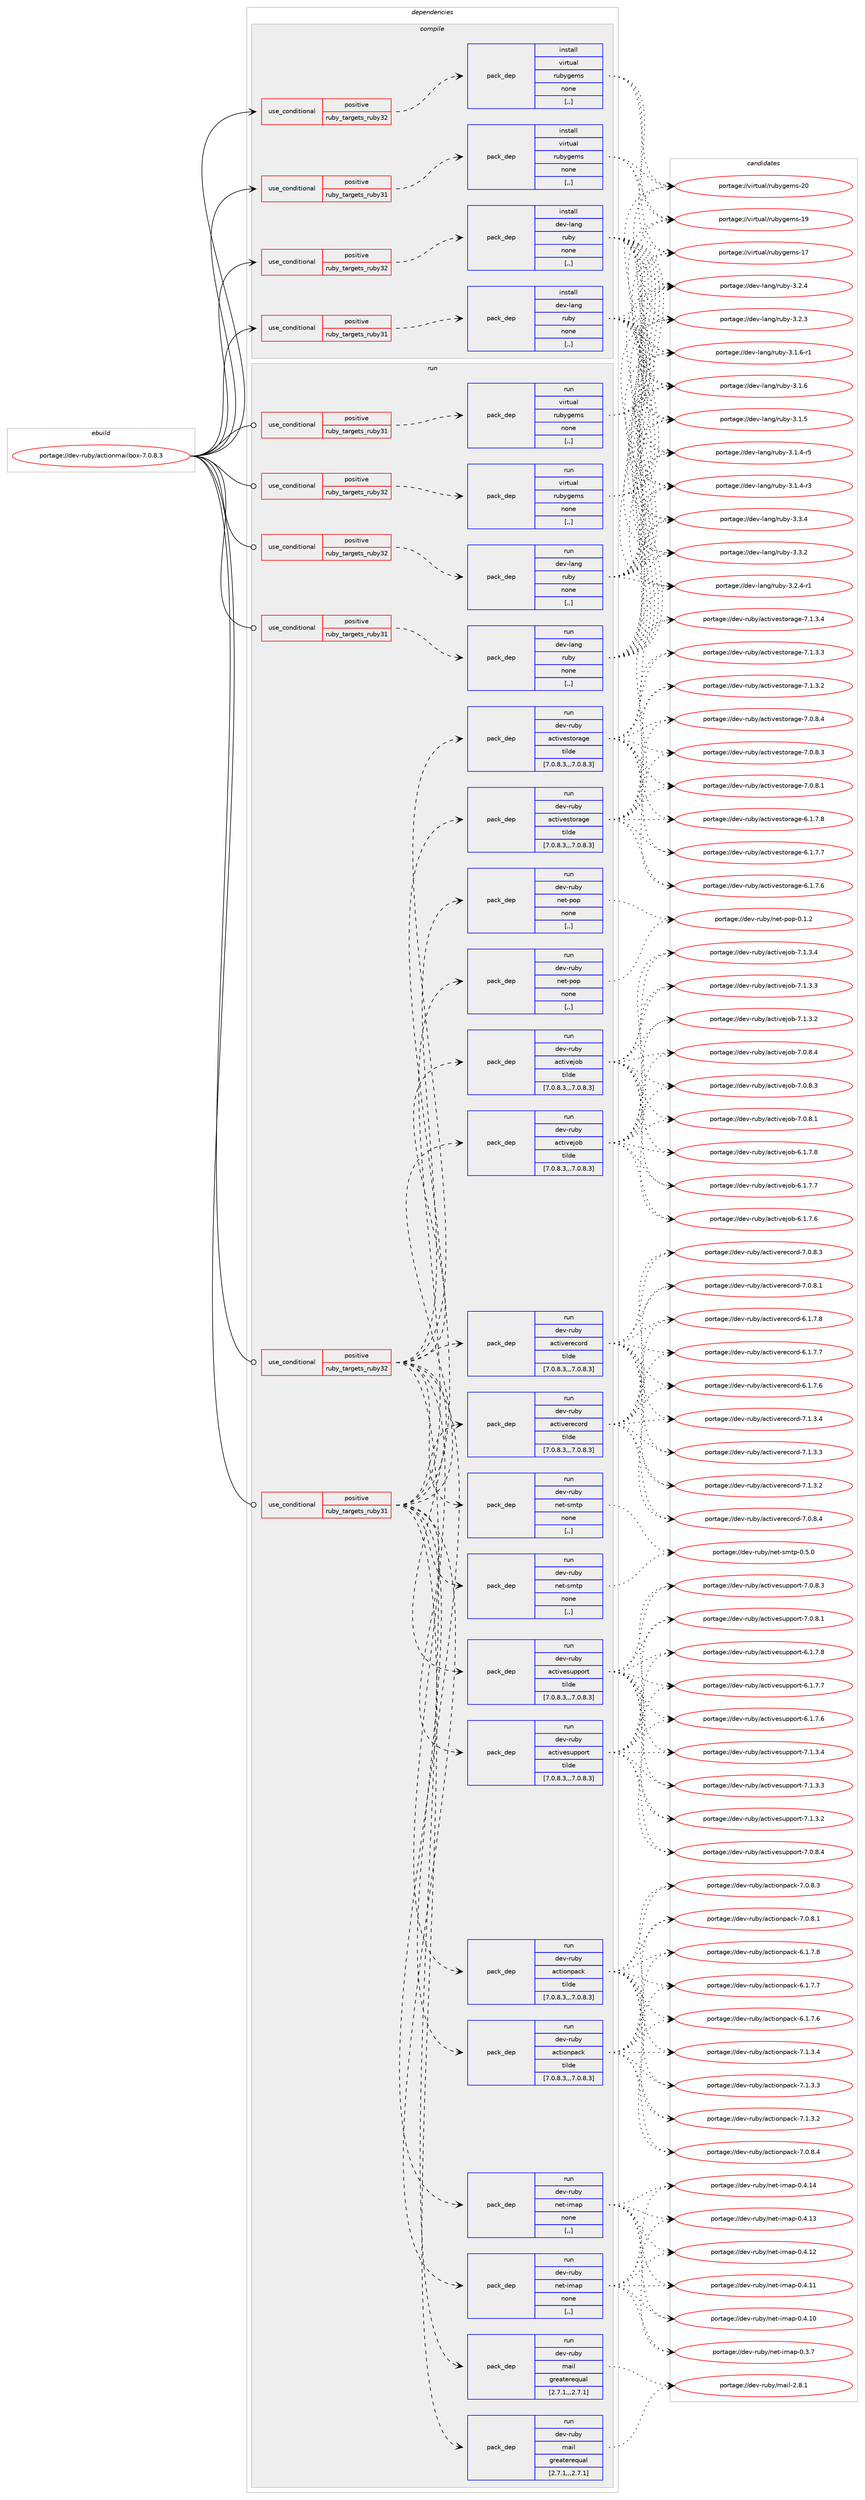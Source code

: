 digraph prolog {

# *************
# Graph options
# *************

newrank=true;
concentrate=true;
compound=true;
graph [rankdir=LR,fontname=Helvetica,fontsize=10,ranksep=1.5];#, ranksep=2.5, nodesep=0.2];
edge  [arrowhead=vee];
node  [fontname=Helvetica,fontsize=10];

# **********
# The ebuild
# **********

subgraph cluster_leftcol {
color=gray;
label=<<i>ebuild</i>>;
id [label="portage://dev-ruby/actionmailbox-7.0.8.3", color=red, width=4, href="../dev-ruby/actionmailbox-7.0.8.3.svg"];
}

# ****************
# The dependencies
# ****************

subgraph cluster_midcol {
color=gray;
label=<<i>dependencies</i>>;
subgraph cluster_compile {
fillcolor="#eeeeee";
style=filled;
label=<<i>compile</i>>;
subgraph cond42825 {
dependency172360 [label=<<TABLE BORDER="0" CELLBORDER="1" CELLSPACING="0" CELLPADDING="4"><TR><TD ROWSPAN="3" CELLPADDING="10">use_conditional</TD></TR><TR><TD>positive</TD></TR><TR><TD>ruby_targets_ruby31</TD></TR></TABLE>>, shape=none, color=red];
subgraph pack128262 {
dependency172361 [label=<<TABLE BORDER="0" CELLBORDER="1" CELLSPACING="0" CELLPADDING="4" WIDTH="220"><TR><TD ROWSPAN="6" CELLPADDING="30">pack_dep</TD></TR><TR><TD WIDTH="110">install</TD></TR><TR><TD>dev-lang</TD></TR><TR><TD>ruby</TD></TR><TR><TD>none</TD></TR><TR><TD>[,,]</TD></TR></TABLE>>, shape=none, color=blue];
}
dependency172360:e -> dependency172361:w [weight=20,style="dashed",arrowhead="vee"];
}
id:e -> dependency172360:w [weight=20,style="solid",arrowhead="vee"];
subgraph cond42826 {
dependency172362 [label=<<TABLE BORDER="0" CELLBORDER="1" CELLSPACING="0" CELLPADDING="4"><TR><TD ROWSPAN="3" CELLPADDING="10">use_conditional</TD></TR><TR><TD>positive</TD></TR><TR><TD>ruby_targets_ruby31</TD></TR></TABLE>>, shape=none, color=red];
subgraph pack128263 {
dependency172363 [label=<<TABLE BORDER="0" CELLBORDER="1" CELLSPACING="0" CELLPADDING="4" WIDTH="220"><TR><TD ROWSPAN="6" CELLPADDING="30">pack_dep</TD></TR><TR><TD WIDTH="110">install</TD></TR><TR><TD>virtual</TD></TR><TR><TD>rubygems</TD></TR><TR><TD>none</TD></TR><TR><TD>[,,]</TD></TR></TABLE>>, shape=none, color=blue];
}
dependency172362:e -> dependency172363:w [weight=20,style="dashed",arrowhead="vee"];
}
id:e -> dependency172362:w [weight=20,style="solid",arrowhead="vee"];
subgraph cond42827 {
dependency172364 [label=<<TABLE BORDER="0" CELLBORDER="1" CELLSPACING="0" CELLPADDING="4"><TR><TD ROWSPAN="3" CELLPADDING="10">use_conditional</TD></TR><TR><TD>positive</TD></TR><TR><TD>ruby_targets_ruby32</TD></TR></TABLE>>, shape=none, color=red];
subgraph pack128264 {
dependency172365 [label=<<TABLE BORDER="0" CELLBORDER="1" CELLSPACING="0" CELLPADDING="4" WIDTH="220"><TR><TD ROWSPAN="6" CELLPADDING="30">pack_dep</TD></TR><TR><TD WIDTH="110">install</TD></TR><TR><TD>dev-lang</TD></TR><TR><TD>ruby</TD></TR><TR><TD>none</TD></TR><TR><TD>[,,]</TD></TR></TABLE>>, shape=none, color=blue];
}
dependency172364:e -> dependency172365:w [weight=20,style="dashed",arrowhead="vee"];
}
id:e -> dependency172364:w [weight=20,style="solid",arrowhead="vee"];
subgraph cond42828 {
dependency172366 [label=<<TABLE BORDER="0" CELLBORDER="1" CELLSPACING="0" CELLPADDING="4"><TR><TD ROWSPAN="3" CELLPADDING="10">use_conditional</TD></TR><TR><TD>positive</TD></TR><TR><TD>ruby_targets_ruby32</TD></TR></TABLE>>, shape=none, color=red];
subgraph pack128265 {
dependency172367 [label=<<TABLE BORDER="0" CELLBORDER="1" CELLSPACING="0" CELLPADDING="4" WIDTH="220"><TR><TD ROWSPAN="6" CELLPADDING="30">pack_dep</TD></TR><TR><TD WIDTH="110">install</TD></TR><TR><TD>virtual</TD></TR><TR><TD>rubygems</TD></TR><TR><TD>none</TD></TR><TR><TD>[,,]</TD></TR></TABLE>>, shape=none, color=blue];
}
dependency172366:e -> dependency172367:w [weight=20,style="dashed",arrowhead="vee"];
}
id:e -> dependency172366:w [weight=20,style="solid",arrowhead="vee"];
}
subgraph cluster_compileandrun {
fillcolor="#eeeeee";
style=filled;
label=<<i>compile and run</i>>;
}
subgraph cluster_run {
fillcolor="#eeeeee";
style=filled;
label=<<i>run</i>>;
subgraph cond42829 {
dependency172368 [label=<<TABLE BORDER="0" CELLBORDER="1" CELLSPACING="0" CELLPADDING="4"><TR><TD ROWSPAN="3" CELLPADDING="10">use_conditional</TD></TR><TR><TD>positive</TD></TR><TR><TD>ruby_targets_ruby31</TD></TR></TABLE>>, shape=none, color=red];
subgraph pack128266 {
dependency172369 [label=<<TABLE BORDER="0" CELLBORDER="1" CELLSPACING="0" CELLPADDING="4" WIDTH="220"><TR><TD ROWSPAN="6" CELLPADDING="30">pack_dep</TD></TR><TR><TD WIDTH="110">run</TD></TR><TR><TD>dev-lang</TD></TR><TR><TD>ruby</TD></TR><TR><TD>none</TD></TR><TR><TD>[,,]</TD></TR></TABLE>>, shape=none, color=blue];
}
dependency172368:e -> dependency172369:w [weight=20,style="dashed",arrowhead="vee"];
}
id:e -> dependency172368:w [weight=20,style="solid",arrowhead="odot"];
subgraph cond42830 {
dependency172370 [label=<<TABLE BORDER="0" CELLBORDER="1" CELLSPACING="0" CELLPADDING="4"><TR><TD ROWSPAN="3" CELLPADDING="10">use_conditional</TD></TR><TR><TD>positive</TD></TR><TR><TD>ruby_targets_ruby31</TD></TR></TABLE>>, shape=none, color=red];
subgraph pack128267 {
dependency172371 [label=<<TABLE BORDER="0" CELLBORDER="1" CELLSPACING="0" CELLPADDING="4" WIDTH="220"><TR><TD ROWSPAN="6" CELLPADDING="30">pack_dep</TD></TR><TR><TD WIDTH="110">run</TD></TR><TR><TD>dev-ruby</TD></TR><TR><TD>actionpack</TD></TR><TR><TD>tilde</TD></TR><TR><TD>[7.0.8.3,,,7.0.8.3]</TD></TR></TABLE>>, shape=none, color=blue];
}
dependency172370:e -> dependency172371:w [weight=20,style="dashed",arrowhead="vee"];
subgraph pack128268 {
dependency172372 [label=<<TABLE BORDER="0" CELLBORDER="1" CELLSPACING="0" CELLPADDING="4" WIDTH="220"><TR><TD ROWSPAN="6" CELLPADDING="30">pack_dep</TD></TR><TR><TD WIDTH="110">run</TD></TR><TR><TD>dev-ruby</TD></TR><TR><TD>activejob</TD></TR><TR><TD>tilde</TD></TR><TR><TD>[7.0.8.3,,,7.0.8.3]</TD></TR></TABLE>>, shape=none, color=blue];
}
dependency172370:e -> dependency172372:w [weight=20,style="dashed",arrowhead="vee"];
subgraph pack128269 {
dependency172373 [label=<<TABLE BORDER="0" CELLBORDER="1" CELLSPACING="0" CELLPADDING="4" WIDTH="220"><TR><TD ROWSPAN="6" CELLPADDING="30">pack_dep</TD></TR><TR><TD WIDTH="110">run</TD></TR><TR><TD>dev-ruby</TD></TR><TR><TD>activerecord</TD></TR><TR><TD>tilde</TD></TR><TR><TD>[7.0.8.3,,,7.0.8.3]</TD></TR></TABLE>>, shape=none, color=blue];
}
dependency172370:e -> dependency172373:w [weight=20,style="dashed",arrowhead="vee"];
subgraph pack128270 {
dependency172374 [label=<<TABLE BORDER="0" CELLBORDER="1" CELLSPACING="0" CELLPADDING="4" WIDTH="220"><TR><TD ROWSPAN="6" CELLPADDING="30">pack_dep</TD></TR><TR><TD WIDTH="110">run</TD></TR><TR><TD>dev-ruby</TD></TR><TR><TD>activestorage</TD></TR><TR><TD>tilde</TD></TR><TR><TD>[7.0.8.3,,,7.0.8.3]</TD></TR></TABLE>>, shape=none, color=blue];
}
dependency172370:e -> dependency172374:w [weight=20,style="dashed",arrowhead="vee"];
subgraph pack128271 {
dependency172375 [label=<<TABLE BORDER="0" CELLBORDER="1" CELLSPACING="0" CELLPADDING="4" WIDTH="220"><TR><TD ROWSPAN="6" CELLPADDING="30">pack_dep</TD></TR><TR><TD WIDTH="110">run</TD></TR><TR><TD>dev-ruby</TD></TR><TR><TD>activesupport</TD></TR><TR><TD>tilde</TD></TR><TR><TD>[7.0.8.3,,,7.0.8.3]</TD></TR></TABLE>>, shape=none, color=blue];
}
dependency172370:e -> dependency172375:w [weight=20,style="dashed",arrowhead="vee"];
subgraph pack128272 {
dependency172376 [label=<<TABLE BORDER="0" CELLBORDER="1" CELLSPACING="0" CELLPADDING="4" WIDTH="220"><TR><TD ROWSPAN="6" CELLPADDING="30">pack_dep</TD></TR><TR><TD WIDTH="110">run</TD></TR><TR><TD>dev-ruby</TD></TR><TR><TD>mail</TD></TR><TR><TD>greaterequal</TD></TR><TR><TD>[2.7.1,,,2.7.1]</TD></TR></TABLE>>, shape=none, color=blue];
}
dependency172370:e -> dependency172376:w [weight=20,style="dashed",arrowhead="vee"];
subgraph pack128273 {
dependency172377 [label=<<TABLE BORDER="0" CELLBORDER="1" CELLSPACING="0" CELLPADDING="4" WIDTH="220"><TR><TD ROWSPAN="6" CELLPADDING="30">pack_dep</TD></TR><TR><TD WIDTH="110">run</TD></TR><TR><TD>dev-ruby</TD></TR><TR><TD>net-imap</TD></TR><TR><TD>none</TD></TR><TR><TD>[,,]</TD></TR></TABLE>>, shape=none, color=blue];
}
dependency172370:e -> dependency172377:w [weight=20,style="dashed",arrowhead="vee"];
subgraph pack128274 {
dependency172378 [label=<<TABLE BORDER="0" CELLBORDER="1" CELLSPACING="0" CELLPADDING="4" WIDTH="220"><TR><TD ROWSPAN="6" CELLPADDING="30">pack_dep</TD></TR><TR><TD WIDTH="110">run</TD></TR><TR><TD>dev-ruby</TD></TR><TR><TD>net-pop</TD></TR><TR><TD>none</TD></TR><TR><TD>[,,]</TD></TR></TABLE>>, shape=none, color=blue];
}
dependency172370:e -> dependency172378:w [weight=20,style="dashed",arrowhead="vee"];
subgraph pack128275 {
dependency172379 [label=<<TABLE BORDER="0" CELLBORDER="1" CELLSPACING="0" CELLPADDING="4" WIDTH="220"><TR><TD ROWSPAN="6" CELLPADDING="30">pack_dep</TD></TR><TR><TD WIDTH="110">run</TD></TR><TR><TD>dev-ruby</TD></TR><TR><TD>net-smtp</TD></TR><TR><TD>none</TD></TR><TR><TD>[,,]</TD></TR></TABLE>>, shape=none, color=blue];
}
dependency172370:e -> dependency172379:w [weight=20,style="dashed",arrowhead="vee"];
}
id:e -> dependency172370:w [weight=20,style="solid",arrowhead="odot"];
subgraph cond42831 {
dependency172380 [label=<<TABLE BORDER="0" CELLBORDER="1" CELLSPACING="0" CELLPADDING="4"><TR><TD ROWSPAN="3" CELLPADDING="10">use_conditional</TD></TR><TR><TD>positive</TD></TR><TR><TD>ruby_targets_ruby31</TD></TR></TABLE>>, shape=none, color=red];
subgraph pack128276 {
dependency172381 [label=<<TABLE BORDER="0" CELLBORDER="1" CELLSPACING="0" CELLPADDING="4" WIDTH="220"><TR><TD ROWSPAN="6" CELLPADDING="30">pack_dep</TD></TR><TR><TD WIDTH="110">run</TD></TR><TR><TD>virtual</TD></TR><TR><TD>rubygems</TD></TR><TR><TD>none</TD></TR><TR><TD>[,,]</TD></TR></TABLE>>, shape=none, color=blue];
}
dependency172380:e -> dependency172381:w [weight=20,style="dashed",arrowhead="vee"];
}
id:e -> dependency172380:w [weight=20,style="solid",arrowhead="odot"];
subgraph cond42832 {
dependency172382 [label=<<TABLE BORDER="0" CELLBORDER="1" CELLSPACING="0" CELLPADDING="4"><TR><TD ROWSPAN="3" CELLPADDING="10">use_conditional</TD></TR><TR><TD>positive</TD></TR><TR><TD>ruby_targets_ruby32</TD></TR></TABLE>>, shape=none, color=red];
subgraph pack128277 {
dependency172383 [label=<<TABLE BORDER="0" CELLBORDER="1" CELLSPACING="0" CELLPADDING="4" WIDTH="220"><TR><TD ROWSPAN="6" CELLPADDING="30">pack_dep</TD></TR><TR><TD WIDTH="110">run</TD></TR><TR><TD>dev-lang</TD></TR><TR><TD>ruby</TD></TR><TR><TD>none</TD></TR><TR><TD>[,,]</TD></TR></TABLE>>, shape=none, color=blue];
}
dependency172382:e -> dependency172383:w [weight=20,style="dashed",arrowhead="vee"];
}
id:e -> dependency172382:w [weight=20,style="solid",arrowhead="odot"];
subgraph cond42833 {
dependency172384 [label=<<TABLE BORDER="0" CELLBORDER="1" CELLSPACING="0" CELLPADDING="4"><TR><TD ROWSPAN="3" CELLPADDING="10">use_conditional</TD></TR><TR><TD>positive</TD></TR><TR><TD>ruby_targets_ruby32</TD></TR></TABLE>>, shape=none, color=red];
subgraph pack128278 {
dependency172385 [label=<<TABLE BORDER="0" CELLBORDER="1" CELLSPACING="0" CELLPADDING="4" WIDTH="220"><TR><TD ROWSPAN="6" CELLPADDING="30">pack_dep</TD></TR><TR><TD WIDTH="110">run</TD></TR><TR><TD>dev-ruby</TD></TR><TR><TD>actionpack</TD></TR><TR><TD>tilde</TD></TR><TR><TD>[7.0.8.3,,,7.0.8.3]</TD></TR></TABLE>>, shape=none, color=blue];
}
dependency172384:e -> dependency172385:w [weight=20,style="dashed",arrowhead="vee"];
subgraph pack128279 {
dependency172386 [label=<<TABLE BORDER="0" CELLBORDER="1" CELLSPACING="0" CELLPADDING="4" WIDTH="220"><TR><TD ROWSPAN="6" CELLPADDING="30">pack_dep</TD></TR><TR><TD WIDTH="110">run</TD></TR><TR><TD>dev-ruby</TD></TR><TR><TD>activejob</TD></TR><TR><TD>tilde</TD></TR><TR><TD>[7.0.8.3,,,7.0.8.3]</TD></TR></TABLE>>, shape=none, color=blue];
}
dependency172384:e -> dependency172386:w [weight=20,style="dashed",arrowhead="vee"];
subgraph pack128280 {
dependency172387 [label=<<TABLE BORDER="0" CELLBORDER="1" CELLSPACING="0" CELLPADDING="4" WIDTH="220"><TR><TD ROWSPAN="6" CELLPADDING="30">pack_dep</TD></TR><TR><TD WIDTH="110">run</TD></TR><TR><TD>dev-ruby</TD></TR><TR><TD>activerecord</TD></TR><TR><TD>tilde</TD></TR><TR><TD>[7.0.8.3,,,7.0.8.3]</TD></TR></TABLE>>, shape=none, color=blue];
}
dependency172384:e -> dependency172387:w [weight=20,style="dashed",arrowhead="vee"];
subgraph pack128281 {
dependency172388 [label=<<TABLE BORDER="0" CELLBORDER="1" CELLSPACING="0" CELLPADDING="4" WIDTH="220"><TR><TD ROWSPAN="6" CELLPADDING="30">pack_dep</TD></TR><TR><TD WIDTH="110">run</TD></TR><TR><TD>dev-ruby</TD></TR><TR><TD>activestorage</TD></TR><TR><TD>tilde</TD></TR><TR><TD>[7.0.8.3,,,7.0.8.3]</TD></TR></TABLE>>, shape=none, color=blue];
}
dependency172384:e -> dependency172388:w [weight=20,style="dashed",arrowhead="vee"];
subgraph pack128282 {
dependency172389 [label=<<TABLE BORDER="0" CELLBORDER="1" CELLSPACING="0" CELLPADDING="4" WIDTH="220"><TR><TD ROWSPAN="6" CELLPADDING="30">pack_dep</TD></TR><TR><TD WIDTH="110">run</TD></TR><TR><TD>dev-ruby</TD></TR><TR><TD>activesupport</TD></TR><TR><TD>tilde</TD></TR><TR><TD>[7.0.8.3,,,7.0.8.3]</TD></TR></TABLE>>, shape=none, color=blue];
}
dependency172384:e -> dependency172389:w [weight=20,style="dashed",arrowhead="vee"];
subgraph pack128283 {
dependency172390 [label=<<TABLE BORDER="0" CELLBORDER="1" CELLSPACING="0" CELLPADDING="4" WIDTH="220"><TR><TD ROWSPAN="6" CELLPADDING="30">pack_dep</TD></TR><TR><TD WIDTH="110">run</TD></TR><TR><TD>dev-ruby</TD></TR><TR><TD>mail</TD></TR><TR><TD>greaterequal</TD></TR><TR><TD>[2.7.1,,,2.7.1]</TD></TR></TABLE>>, shape=none, color=blue];
}
dependency172384:e -> dependency172390:w [weight=20,style="dashed",arrowhead="vee"];
subgraph pack128284 {
dependency172391 [label=<<TABLE BORDER="0" CELLBORDER="1" CELLSPACING="0" CELLPADDING="4" WIDTH="220"><TR><TD ROWSPAN="6" CELLPADDING="30">pack_dep</TD></TR><TR><TD WIDTH="110">run</TD></TR><TR><TD>dev-ruby</TD></TR><TR><TD>net-imap</TD></TR><TR><TD>none</TD></TR><TR><TD>[,,]</TD></TR></TABLE>>, shape=none, color=blue];
}
dependency172384:e -> dependency172391:w [weight=20,style="dashed",arrowhead="vee"];
subgraph pack128285 {
dependency172392 [label=<<TABLE BORDER="0" CELLBORDER="1" CELLSPACING="0" CELLPADDING="4" WIDTH="220"><TR><TD ROWSPAN="6" CELLPADDING="30">pack_dep</TD></TR><TR><TD WIDTH="110">run</TD></TR><TR><TD>dev-ruby</TD></TR><TR><TD>net-pop</TD></TR><TR><TD>none</TD></TR><TR><TD>[,,]</TD></TR></TABLE>>, shape=none, color=blue];
}
dependency172384:e -> dependency172392:w [weight=20,style="dashed",arrowhead="vee"];
subgraph pack128286 {
dependency172393 [label=<<TABLE BORDER="0" CELLBORDER="1" CELLSPACING="0" CELLPADDING="4" WIDTH="220"><TR><TD ROWSPAN="6" CELLPADDING="30">pack_dep</TD></TR><TR><TD WIDTH="110">run</TD></TR><TR><TD>dev-ruby</TD></TR><TR><TD>net-smtp</TD></TR><TR><TD>none</TD></TR><TR><TD>[,,]</TD></TR></TABLE>>, shape=none, color=blue];
}
dependency172384:e -> dependency172393:w [weight=20,style="dashed",arrowhead="vee"];
}
id:e -> dependency172384:w [weight=20,style="solid",arrowhead="odot"];
subgraph cond42834 {
dependency172394 [label=<<TABLE BORDER="0" CELLBORDER="1" CELLSPACING="0" CELLPADDING="4"><TR><TD ROWSPAN="3" CELLPADDING="10">use_conditional</TD></TR><TR><TD>positive</TD></TR><TR><TD>ruby_targets_ruby32</TD></TR></TABLE>>, shape=none, color=red];
subgraph pack128287 {
dependency172395 [label=<<TABLE BORDER="0" CELLBORDER="1" CELLSPACING="0" CELLPADDING="4" WIDTH="220"><TR><TD ROWSPAN="6" CELLPADDING="30">pack_dep</TD></TR><TR><TD WIDTH="110">run</TD></TR><TR><TD>virtual</TD></TR><TR><TD>rubygems</TD></TR><TR><TD>none</TD></TR><TR><TD>[,,]</TD></TR></TABLE>>, shape=none, color=blue];
}
dependency172394:e -> dependency172395:w [weight=20,style="dashed",arrowhead="vee"];
}
id:e -> dependency172394:w [weight=20,style="solid",arrowhead="odot"];
}
}

# **************
# The candidates
# **************

subgraph cluster_choices {
rank=same;
color=gray;
label=<<i>candidates</i>>;

subgraph choice128262 {
color=black;
nodesep=1;
choice10010111845108971101034711411798121455146514652 [label="portage://dev-lang/ruby-3.3.4", color=red, width=4,href="../dev-lang/ruby-3.3.4.svg"];
choice10010111845108971101034711411798121455146514650 [label="portage://dev-lang/ruby-3.3.2", color=red, width=4,href="../dev-lang/ruby-3.3.2.svg"];
choice100101118451089711010347114117981214551465046524511449 [label="portage://dev-lang/ruby-3.2.4-r1", color=red, width=4,href="../dev-lang/ruby-3.2.4-r1.svg"];
choice10010111845108971101034711411798121455146504652 [label="portage://dev-lang/ruby-3.2.4", color=red, width=4,href="../dev-lang/ruby-3.2.4.svg"];
choice10010111845108971101034711411798121455146504651 [label="portage://dev-lang/ruby-3.2.3", color=red, width=4,href="../dev-lang/ruby-3.2.3.svg"];
choice100101118451089711010347114117981214551464946544511449 [label="portage://dev-lang/ruby-3.1.6-r1", color=red, width=4,href="../dev-lang/ruby-3.1.6-r1.svg"];
choice10010111845108971101034711411798121455146494654 [label="portage://dev-lang/ruby-3.1.6", color=red, width=4,href="../dev-lang/ruby-3.1.6.svg"];
choice10010111845108971101034711411798121455146494653 [label="portage://dev-lang/ruby-3.1.5", color=red, width=4,href="../dev-lang/ruby-3.1.5.svg"];
choice100101118451089711010347114117981214551464946524511453 [label="portage://dev-lang/ruby-3.1.4-r5", color=red, width=4,href="../dev-lang/ruby-3.1.4-r5.svg"];
choice100101118451089711010347114117981214551464946524511451 [label="portage://dev-lang/ruby-3.1.4-r3", color=red, width=4,href="../dev-lang/ruby-3.1.4-r3.svg"];
dependency172361:e -> choice10010111845108971101034711411798121455146514652:w [style=dotted,weight="100"];
dependency172361:e -> choice10010111845108971101034711411798121455146514650:w [style=dotted,weight="100"];
dependency172361:e -> choice100101118451089711010347114117981214551465046524511449:w [style=dotted,weight="100"];
dependency172361:e -> choice10010111845108971101034711411798121455146504652:w [style=dotted,weight="100"];
dependency172361:e -> choice10010111845108971101034711411798121455146504651:w [style=dotted,weight="100"];
dependency172361:e -> choice100101118451089711010347114117981214551464946544511449:w [style=dotted,weight="100"];
dependency172361:e -> choice10010111845108971101034711411798121455146494654:w [style=dotted,weight="100"];
dependency172361:e -> choice10010111845108971101034711411798121455146494653:w [style=dotted,weight="100"];
dependency172361:e -> choice100101118451089711010347114117981214551464946524511453:w [style=dotted,weight="100"];
dependency172361:e -> choice100101118451089711010347114117981214551464946524511451:w [style=dotted,weight="100"];
}
subgraph choice128263 {
color=black;
nodesep=1;
choice118105114116117971084711411798121103101109115455048 [label="portage://virtual/rubygems-20", color=red, width=4,href="../virtual/rubygems-20.svg"];
choice118105114116117971084711411798121103101109115454957 [label="portage://virtual/rubygems-19", color=red, width=4,href="../virtual/rubygems-19.svg"];
choice118105114116117971084711411798121103101109115454955 [label="portage://virtual/rubygems-17", color=red, width=4,href="../virtual/rubygems-17.svg"];
dependency172363:e -> choice118105114116117971084711411798121103101109115455048:w [style=dotted,weight="100"];
dependency172363:e -> choice118105114116117971084711411798121103101109115454957:w [style=dotted,weight="100"];
dependency172363:e -> choice118105114116117971084711411798121103101109115454955:w [style=dotted,weight="100"];
}
subgraph choice128264 {
color=black;
nodesep=1;
choice10010111845108971101034711411798121455146514652 [label="portage://dev-lang/ruby-3.3.4", color=red, width=4,href="../dev-lang/ruby-3.3.4.svg"];
choice10010111845108971101034711411798121455146514650 [label="portage://dev-lang/ruby-3.3.2", color=red, width=4,href="../dev-lang/ruby-3.3.2.svg"];
choice100101118451089711010347114117981214551465046524511449 [label="portage://dev-lang/ruby-3.2.4-r1", color=red, width=4,href="../dev-lang/ruby-3.2.4-r1.svg"];
choice10010111845108971101034711411798121455146504652 [label="portage://dev-lang/ruby-3.2.4", color=red, width=4,href="../dev-lang/ruby-3.2.4.svg"];
choice10010111845108971101034711411798121455146504651 [label="portage://dev-lang/ruby-3.2.3", color=red, width=4,href="../dev-lang/ruby-3.2.3.svg"];
choice100101118451089711010347114117981214551464946544511449 [label="portage://dev-lang/ruby-3.1.6-r1", color=red, width=4,href="../dev-lang/ruby-3.1.6-r1.svg"];
choice10010111845108971101034711411798121455146494654 [label="portage://dev-lang/ruby-3.1.6", color=red, width=4,href="../dev-lang/ruby-3.1.6.svg"];
choice10010111845108971101034711411798121455146494653 [label="portage://dev-lang/ruby-3.1.5", color=red, width=4,href="../dev-lang/ruby-3.1.5.svg"];
choice100101118451089711010347114117981214551464946524511453 [label="portage://dev-lang/ruby-3.1.4-r5", color=red, width=4,href="../dev-lang/ruby-3.1.4-r5.svg"];
choice100101118451089711010347114117981214551464946524511451 [label="portage://dev-lang/ruby-3.1.4-r3", color=red, width=4,href="../dev-lang/ruby-3.1.4-r3.svg"];
dependency172365:e -> choice10010111845108971101034711411798121455146514652:w [style=dotted,weight="100"];
dependency172365:e -> choice10010111845108971101034711411798121455146514650:w [style=dotted,weight="100"];
dependency172365:e -> choice100101118451089711010347114117981214551465046524511449:w [style=dotted,weight="100"];
dependency172365:e -> choice10010111845108971101034711411798121455146504652:w [style=dotted,weight="100"];
dependency172365:e -> choice10010111845108971101034711411798121455146504651:w [style=dotted,weight="100"];
dependency172365:e -> choice100101118451089711010347114117981214551464946544511449:w [style=dotted,weight="100"];
dependency172365:e -> choice10010111845108971101034711411798121455146494654:w [style=dotted,weight="100"];
dependency172365:e -> choice10010111845108971101034711411798121455146494653:w [style=dotted,weight="100"];
dependency172365:e -> choice100101118451089711010347114117981214551464946524511453:w [style=dotted,weight="100"];
dependency172365:e -> choice100101118451089711010347114117981214551464946524511451:w [style=dotted,weight="100"];
}
subgraph choice128265 {
color=black;
nodesep=1;
choice118105114116117971084711411798121103101109115455048 [label="portage://virtual/rubygems-20", color=red, width=4,href="../virtual/rubygems-20.svg"];
choice118105114116117971084711411798121103101109115454957 [label="portage://virtual/rubygems-19", color=red, width=4,href="../virtual/rubygems-19.svg"];
choice118105114116117971084711411798121103101109115454955 [label="portage://virtual/rubygems-17", color=red, width=4,href="../virtual/rubygems-17.svg"];
dependency172367:e -> choice118105114116117971084711411798121103101109115455048:w [style=dotted,weight="100"];
dependency172367:e -> choice118105114116117971084711411798121103101109115454957:w [style=dotted,weight="100"];
dependency172367:e -> choice118105114116117971084711411798121103101109115454955:w [style=dotted,weight="100"];
}
subgraph choice128266 {
color=black;
nodesep=1;
choice10010111845108971101034711411798121455146514652 [label="portage://dev-lang/ruby-3.3.4", color=red, width=4,href="../dev-lang/ruby-3.3.4.svg"];
choice10010111845108971101034711411798121455146514650 [label="portage://dev-lang/ruby-3.3.2", color=red, width=4,href="../dev-lang/ruby-3.3.2.svg"];
choice100101118451089711010347114117981214551465046524511449 [label="portage://dev-lang/ruby-3.2.4-r1", color=red, width=4,href="../dev-lang/ruby-3.2.4-r1.svg"];
choice10010111845108971101034711411798121455146504652 [label="portage://dev-lang/ruby-3.2.4", color=red, width=4,href="../dev-lang/ruby-3.2.4.svg"];
choice10010111845108971101034711411798121455146504651 [label="portage://dev-lang/ruby-3.2.3", color=red, width=4,href="../dev-lang/ruby-3.2.3.svg"];
choice100101118451089711010347114117981214551464946544511449 [label="portage://dev-lang/ruby-3.1.6-r1", color=red, width=4,href="../dev-lang/ruby-3.1.6-r1.svg"];
choice10010111845108971101034711411798121455146494654 [label="portage://dev-lang/ruby-3.1.6", color=red, width=4,href="../dev-lang/ruby-3.1.6.svg"];
choice10010111845108971101034711411798121455146494653 [label="portage://dev-lang/ruby-3.1.5", color=red, width=4,href="../dev-lang/ruby-3.1.5.svg"];
choice100101118451089711010347114117981214551464946524511453 [label="portage://dev-lang/ruby-3.1.4-r5", color=red, width=4,href="../dev-lang/ruby-3.1.4-r5.svg"];
choice100101118451089711010347114117981214551464946524511451 [label="portage://dev-lang/ruby-3.1.4-r3", color=red, width=4,href="../dev-lang/ruby-3.1.4-r3.svg"];
dependency172369:e -> choice10010111845108971101034711411798121455146514652:w [style=dotted,weight="100"];
dependency172369:e -> choice10010111845108971101034711411798121455146514650:w [style=dotted,weight="100"];
dependency172369:e -> choice100101118451089711010347114117981214551465046524511449:w [style=dotted,weight="100"];
dependency172369:e -> choice10010111845108971101034711411798121455146504652:w [style=dotted,weight="100"];
dependency172369:e -> choice10010111845108971101034711411798121455146504651:w [style=dotted,weight="100"];
dependency172369:e -> choice100101118451089711010347114117981214551464946544511449:w [style=dotted,weight="100"];
dependency172369:e -> choice10010111845108971101034711411798121455146494654:w [style=dotted,weight="100"];
dependency172369:e -> choice10010111845108971101034711411798121455146494653:w [style=dotted,weight="100"];
dependency172369:e -> choice100101118451089711010347114117981214551464946524511453:w [style=dotted,weight="100"];
dependency172369:e -> choice100101118451089711010347114117981214551464946524511451:w [style=dotted,weight="100"];
}
subgraph choice128267 {
color=black;
nodesep=1;
choice100101118451141179812147979911610511111011297991074555464946514652 [label="portage://dev-ruby/actionpack-7.1.3.4", color=red, width=4,href="../dev-ruby/actionpack-7.1.3.4.svg"];
choice100101118451141179812147979911610511111011297991074555464946514651 [label="portage://dev-ruby/actionpack-7.1.3.3", color=red, width=4,href="../dev-ruby/actionpack-7.1.3.3.svg"];
choice100101118451141179812147979911610511111011297991074555464946514650 [label="portage://dev-ruby/actionpack-7.1.3.2", color=red, width=4,href="../dev-ruby/actionpack-7.1.3.2.svg"];
choice100101118451141179812147979911610511111011297991074555464846564652 [label="portage://dev-ruby/actionpack-7.0.8.4", color=red, width=4,href="../dev-ruby/actionpack-7.0.8.4.svg"];
choice100101118451141179812147979911610511111011297991074555464846564651 [label="portage://dev-ruby/actionpack-7.0.8.3", color=red, width=4,href="../dev-ruby/actionpack-7.0.8.3.svg"];
choice100101118451141179812147979911610511111011297991074555464846564649 [label="portage://dev-ruby/actionpack-7.0.8.1", color=red, width=4,href="../dev-ruby/actionpack-7.0.8.1.svg"];
choice100101118451141179812147979911610511111011297991074554464946554656 [label="portage://dev-ruby/actionpack-6.1.7.8", color=red, width=4,href="../dev-ruby/actionpack-6.1.7.8.svg"];
choice100101118451141179812147979911610511111011297991074554464946554655 [label="portage://dev-ruby/actionpack-6.1.7.7", color=red, width=4,href="../dev-ruby/actionpack-6.1.7.7.svg"];
choice100101118451141179812147979911610511111011297991074554464946554654 [label="portage://dev-ruby/actionpack-6.1.7.6", color=red, width=4,href="../dev-ruby/actionpack-6.1.7.6.svg"];
dependency172371:e -> choice100101118451141179812147979911610511111011297991074555464946514652:w [style=dotted,weight="100"];
dependency172371:e -> choice100101118451141179812147979911610511111011297991074555464946514651:w [style=dotted,weight="100"];
dependency172371:e -> choice100101118451141179812147979911610511111011297991074555464946514650:w [style=dotted,weight="100"];
dependency172371:e -> choice100101118451141179812147979911610511111011297991074555464846564652:w [style=dotted,weight="100"];
dependency172371:e -> choice100101118451141179812147979911610511111011297991074555464846564651:w [style=dotted,weight="100"];
dependency172371:e -> choice100101118451141179812147979911610511111011297991074555464846564649:w [style=dotted,weight="100"];
dependency172371:e -> choice100101118451141179812147979911610511111011297991074554464946554656:w [style=dotted,weight="100"];
dependency172371:e -> choice100101118451141179812147979911610511111011297991074554464946554655:w [style=dotted,weight="100"];
dependency172371:e -> choice100101118451141179812147979911610511111011297991074554464946554654:w [style=dotted,weight="100"];
}
subgraph choice128268 {
color=black;
nodesep=1;
choice1001011184511411798121479799116105118101106111984555464946514652 [label="portage://dev-ruby/activejob-7.1.3.4", color=red, width=4,href="../dev-ruby/activejob-7.1.3.4.svg"];
choice1001011184511411798121479799116105118101106111984555464946514651 [label="portage://dev-ruby/activejob-7.1.3.3", color=red, width=4,href="../dev-ruby/activejob-7.1.3.3.svg"];
choice1001011184511411798121479799116105118101106111984555464946514650 [label="portage://dev-ruby/activejob-7.1.3.2", color=red, width=4,href="../dev-ruby/activejob-7.1.3.2.svg"];
choice1001011184511411798121479799116105118101106111984555464846564652 [label="portage://dev-ruby/activejob-7.0.8.4", color=red, width=4,href="../dev-ruby/activejob-7.0.8.4.svg"];
choice1001011184511411798121479799116105118101106111984555464846564651 [label="portage://dev-ruby/activejob-7.0.8.3", color=red, width=4,href="../dev-ruby/activejob-7.0.8.3.svg"];
choice1001011184511411798121479799116105118101106111984555464846564649 [label="portage://dev-ruby/activejob-7.0.8.1", color=red, width=4,href="../dev-ruby/activejob-7.0.8.1.svg"];
choice1001011184511411798121479799116105118101106111984554464946554656 [label="portage://dev-ruby/activejob-6.1.7.8", color=red, width=4,href="../dev-ruby/activejob-6.1.7.8.svg"];
choice1001011184511411798121479799116105118101106111984554464946554655 [label="portage://dev-ruby/activejob-6.1.7.7", color=red, width=4,href="../dev-ruby/activejob-6.1.7.7.svg"];
choice1001011184511411798121479799116105118101106111984554464946554654 [label="portage://dev-ruby/activejob-6.1.7.6", color=red, width=4,href="../dev-ruby/activejob-6.1.7.6.svg"];
dependency172372:e -> choice1001011184511411798121479799116105118101106111984555464946514652:w [style=dotted,weight="100"];
dependency172372:e -> choice1001011184511411798121479799116105118101106111984555464946514651:w [style=dotted,weight="100"];
dependency172372:e -> choice1001011184511411798121479799116105118101106111984555464946514650:w [style=dotted,weight="100"];
dependency172372:e -> choice1001011184511411798121479799116105118101106111984555464846564652:w [style=dotted,weight="100"];
dependency172372:e -> choice1001011184511411798121479799116105118101106111984555464846564651:w [style=dotted,weight="100"];
dependency172372:e -> choice1001011184511411798121479799116105118101106111984555464846564649:w [style=dotted,weight="100"];
dependency172372:e -> choice1001011184511411798121479799116105118101106111984554464946554656:w [style=dotted,weight="100"];
dependency172372:e -> choice1001011184511411798121479799116105118101106111984554464946554655:w [style=dotted,weight="100"];
dependency172372:e -> choice1001011184511411798121479799116105118101106111984554464946554654:w [style=dotted,weight="100"];
}
subgraph choice128269 {
color=black;
nodesep=1;
choice1001011184511411798121479799116105118101114101991111141004555464946514652 [label="portage://dev-ruby/activerecord-7.1.3.4", color=red, width=4,href="../dev-ruby/activerecord-7.1.3.4.svg"];
choice1001011184511411798121479799116105118101114101991111141004555464946514651 [label="portage://dev-ruby/activerecord-7.1.3.3", color=red, width=4,href="../dev-ruby/activerecord-7.1.3.3.svg"];
choice1001011184511411798121479799116105118101114101991111141004555464946514650 [label="portage://dev-ruby/activerecord-7.1.3.2", color=red, width=4,href="../dev-ruby/activerecord-7.1.3.2.svg"];
choice1001011184511411798121479799116105118101114101991111141004555464846564652 [label="portage://dev-ruby/activerecord-7.0.8.4", color=red, width=4,href="../dev-ruby/activerecord-7.0.8.4.svg"];
choice1001011184511411798121479799116105118101114101991111141004555464846564651 [label="portage://dev-ruby/activerecord-7.0.8.3", color=red, width=4,href="../dev-ruby/activerecord-7.0.8.3.svg"];
choice1001011184511411798121479799116105118101114101991111141004555464846564649 [label="portage://dev-ruby/activerecord-7.0.8.1", color=red, width=4,href="../dev-ruby/activerecord-7.0.8.1.svg"];
choice1001011184511411798121479799116105118101114101991111141004554464946554656 [label="portage://dev-ruby/activerecord-6.1.7.8", color=red, width=4,href="../dev-ruby/activerecord-6.1.7.8.svg"];
choice1001011184511411798121479799116105118101114101991111141004554464946554655 [label="portage://dev-ruby/activerecord-6.1.7.7", color=red, width=4,href="../dev-ruby/activerecord-6.1.7.7.svg"];
choice1001011184511411798121479799116105118101114101991111141004554464946554654 [label="portage://dev-ruby/activerecord-6.1.7.6", color=red, width=4,href="../dev-ruby/activerecord-6.1.7.6.svg"];
dependency172373:e -> choice1001011184511411798121479799116105118101114101991111141004555464946514652:w [style=dotted,weight="100"];
dependency172373:e -> choice1001011184511411798121479799116105118101114101991111141004555464946514651:w [style=dotted,weight="100"];
dependency172373:e -> choice1001011184511411798121479799116105118101114101991111141004555464946514650:w [style=dotted,weight="100"];
dependency172373:e -> choice1001011184511411798121479799116105118101114101991111141004555464846564652:w [style=dotted,weight="100"];
dependency172373:e -> choice1001011184511411798121479799116105118101114101991111141004555464846564651:w [style=dotted,weight="100"];
dependency172373:e -> choice1001011184511411798121479799116105118101114101991111141004555464846564649:w [style=dotted,weight="100"];
dependency172373:e -> choice1001011184511411798121479799116105118101114101991111141004554464946554656:w [style=dotted,weight="100"];
dependency172373:e -> choice1001011184511411798121479799116105118101114101991111141004554464946554655:w [style=dotted,weight="100"];
dependency172373:e -> choice1001011184511411798121479799116105118101114101991111141004554464946554654:w [style=dotted,weight="100"];
}
subgraph choice128270 {
color=black;
nodesep=1;
choice1001011184511411798121479799116105118101115116111114971031014555464946514652 [label="portage://dev-ruby/activestorage-7.1.3.4", color=red, width=4,href="../dev-ruby/activestorage-7.1.3.4.svg"];
choice1001011184511411798121479799116105118101115116111114971031014555464946514651 [label="portage://dev-ruby/activestorage-7.1.3.3", color=red, width=4,href="../dev-ruby/activestorage-7.1.3.3.svg"];
choice1001011184511411798121479799116105118101115116111114971031014555464946514650 [label="portage://dev-ruby/activestorage-7.1.3.2", color=red, width=4,href="../dev-ruby/activestorage-7.1.3.2.svg"];
choice1001011184511411798121479799116105118101115116111114971031014555464846564652 [label="portage://dev-ruby/activestorage-7.0.8.4", color=red, width=4,href="../dev-ruby/activestorage-7.0.8.4.svg"];
choice1001011184511411798121479799116105118101115116111114971031014555464846564651 [label="portage://dev-ruby/activestorage-7.0.8.3", color=red, width=4,href="../dev-ruby/activestorage-7.0.8.3.svg"];
choice1001011184511411798121479799116105118101115116111114971031014555464846564649 [label="portage://dev-ruby/activestorage-7.0.8.1", color=red, width=4,href="../dev-ruby/activestorage-7.0.8.1.svg"];
choice1001011184511411798121479799116105118101115116111114971031014554464946554656 [label="portage://dev-ruby/activestorage-6.1.7.8", color=red, width=4,href="../dev-ruby/activestorage-6.1.7.8.svg"];
choice1001011184511411798121479799116105118101115116111114971031014554464946554655 [label="portage://dev-ruby/activestorage-6.1.7.7", color=red, width=4,href="../dev-ruby/activestorage-6.1.7.7.svg"];
choice1001011184511411798121479799116105118101115116111114971031014554464946554654 [label="portage://dev-ruby/activestorage-6.1.7.6", color=red, width=4,href="../dev-ruby/activestorage-6.1.7.6.svg"];
dependency172374:e -> choice1001011184511411798121479799116105118101115116111114971031014555464946514652:w [style=dotted,weight="100"];
dependency172374:e -> choice1001011184511411798121479799116105118101115116111114971031014555464946514651:w [style=dotted,weight="100"];
dependency172374:e -> choice1001011184511411798121479799116105118101115116111114971031014555464946514650:w [style=dotted,weight="100"];
dependency172374:e -> choice1001011184511411798121479799116105118101115116111114971031014555464846564652:w [style=dotted,weight="100"];
dependency172374:e -> choice1001011184511411798121479799116105118101115116111114971031014555464846564651:w [style=dotted,weight="100"];
dependency172374:e -> choice1001011184511411798121479799116105118101115116111114971031014555464846564649:w [style=dotted,weight="100"];
dependency172374:e -> choice1001011184511411798121479799116105118101115116111114971031014554464946554656:w [style=dotted,weight="100"];
dependency172374:e -> choice1001011184511411798121479799116105118101115116111114971031014554464946554655:w [style=dotted,weight="100"];
dependency172374:e -> choice1001011184511411798121479799116105118101115116111114971031014554464946554654:w [style=dotted,weight="100"];
}
subgraph choice128271 {
color=black;
nodesep=1;
choice10010111845114117981214797991161051181011151171121121111141164555464946514652 [label="portage://dev-ruby/activesupport-7.1.3.4", color=red, width=4,href="../dev-ruby/activesupport-7.1.3.4.svg"];
choice10010111845114117981214797991161051181011151171121121111141164555464946514651 [label="portage://dev-ruby/activesupport-7.1.3.3", color=red, width=4,href="../dev-ruby/activesupport-7.1.3.3.svg"];
choice10010111845114117981214797991161051181011151171121121111141164555464946514650 [label="portage://dev-ruby/activesupport-7.1.3.2", color=red, width=4,href="../dev-ruby/activesupport-7.1.3.2.svg"];
choice10010111845114117981214797991161051181011151171121121111141164555464846564652 [label="portage://dev-ruby/activesupport-7.0.8.4", color=red, width=4,href="../dev-ruby/activesupport-7.0.8.4.svg"];
choice10010111845114117981214797991161051181011151171121121111141164555464846564651 [label="portage://dev-ruby/activesupport-7.0.8.3", color=red, width=4,href="../dev-ruby/activesupport-7.0.8.3.svg"];
choice10010111845114117981214797991161051181011151171121121111141164555464846564649 [label="portage://dev-ruby/activesupport-7.0.8.1", color=red, width=4,href="../dev-ruby/activesupport-7.0.8.1.svg"];
choice10010111845114117981214797991161051181011151171121121111141164554464946554656 [label="portage://dev-ruby/activesupport-6.1.7.8", color=red, width=4,href="../dev-ruby/activesupport-6.1.7.8.svg"];
choice10010111845114117981214797991161051181011151171121121111141164554464946554655 [label="portage://dev-ruby/activesupport-6.1.7.7", color=red, width=4,href="../dev-ruby/activesupport-6.1.7.7.svg"];
choice10010111845114117981214797991161051181011151171121121111141164554464946554654 [label="portage://dev-ruby/activesupport-6.1.7.6", color=red, width=4,href="../dev-ruby/activesupport-6.1.7.6.svg"];
dependency172375:e -> choice10010111845114117981214797991161051181011151171121121111141164555464946514652:w [style=dotted,weight="100"];
dependency172375:e -> choice10010111845114117981214797991161051181011151171121121111141164555464946514651:w [style=dotted,weight="100"];
dependency172375:e -> choice10010111845114117981214797991161051181011151171121121111141164555464946514650:w [style=dotted,weight="100"];
dependency172375:e -> choice10010111845114117981214797991161051181011151171121121111141164555464846564652:w [style=dotted,weight="100"];
dependency172375:e -> choice10010111845114117981214797991161051181011151171121121111141164555464846564651:w [style=dotted,weight="100"];
dependency172375:e -> choice10010111845114117981214797991161051181011151171121121111141164555464846564649:w [style=dotted,weight="100"];
dependency172375:e -> choice10010111845114117981214797991161051181011151171121121111141164554464946554656:w [style=dotted,weight="100"];
dependency172375:e -> choice10010111845114117981214797991161051181011151171121121111141164554464946554655:w [style=dotted,weight="100"];
dependency172375:e -> choice10010111845114117981214797991161051181011151171121121111141164554464946554654:w [style=dotted,weight="100"];
}
subgraph choice128272 {
color=black;
nodesep=1;
choice10010111845114117981214710997105108455046564649 [label="portage://dev-ruby/mail-2.8.1", color=red, width=4,href="../dev-ruby/mail-2.8.1.svg"];
dependency172376:e -> choice10010111845114117981214710997105108455046564649:w [style=dotted,weight="100"];
}
subgraph choice128273 {
color=black;
nodesep=1;
choice100101118451141179812147110101116451051099711245484652464952 [label="portage://dev-ruby/net-imap-0.4.14", color=red, width=4,href="../dev-ruby/net-imap-0.4.14.svg"];
choice100101118451141179812147110101116451051099711245484652464951 [label="portage://dev-ruby/net-imap-0.4.13", color=red, width=4,href="../dev-ruby/net-imap-0.4.13.svg"];
choice100101118451141179812147110101116451051099711245484652464950 [label="portage://dev-ruby/net-imap-0.4.12", color=red, width=4,href="../dev-ruby/net-imap-0.4.12.svg"];
choice100101118451141179812147110101116451051099711245484652464949 [label="portage://dev-ruby/net-imap-0.4.11", color=red, width=4,href="../dev-ruby/net-imap-0.4.11.svg"];
choice100101118451141179812147110101116451051099711245484652464948 [label="portage://dev-ruby/net-imap-0.4.10", color=red, width=4,href="../dev-ruby/net-imap-0.4.10.svg"];
choice1001011184511411798121471101011164510510997112454846514655 [label="portage://dev-ruby/net-imap-0.3.7", color=red, width=4,href="../dev-ruby/net-imap-0.3.7.svg"];
dependency172377:e -> choice100101118451141179812147110101116451051099711245484652464952:w [style=dotted,weight="100"];
dependency172377:e -> choice100101118451141179812147110101116451051099711245484652464951:w [style=dotted,weight="100"];
dependency172377:e -> choice100101118451141179812147110101116451051099711245484652464950:w [style=dotted,weight="100"];
dependency172377:e -> choice100101118451141179812147110101116451051099711245484652464949:w [style=dotted,weight="100"];
dependency172377:e -> choice100101118451141179812147110101116451051099711245484652464948:w [style=dotted,weight="100"];
dependency172377:e -> choice1001011184511411798121471101011164510510997112454846514655:w [style=dotted,weight="100"];
}
subgraph choice128274 {
color=black;
nodesep=1;
choice10010111845114117981214711010111645112111112454846494650 [label="portage://dev-ruby/net-pop-0.1.2", color=red, width=4,href="../dev-ruby/net-pop-0.1.2.svg"];
dependency172378:e -> choice10010111845114117981214711010111645112111112454846494650:w [style=dotted,weight="100"];
}
subgraph choice128275 {
color=black;
nodesep=1;
choice10010111845114117981214711010111645115109116112454846534648 [label="portage://dev-ruby/net-smtp-0.5.0", color=red, width=4,href="../dev-ruby/net-smtp-0.5.0.svg"];
dependency172379:e -> choice10010111845114117981214711010111645115109116112454846534648:w [style=dotted,weight="100"];
}
subgraph choice128276 {
color=black;
nodesep=1;
choice118105114116117971084711411798121103101109115455048 [label="portage://virtual/rubygems-20", color=red, width=4,href="../virtual/rubygems-20.svg"];
choice118105114116117971084711411798121103101109115454957 [label="portage://virtual/rubygems-19", color=red, width=4,href="../virtual/rubygems-19.svg"];
choice118105114116117971084711411798121103101109115454955 [label="portage://virtual/rubygems-17", color=red, width=4,href="../virtual/rubygems-17.svg"];
dependency172381:e -> choice118105114116117971084711411798121103101109115455048:w [style=dotted,weight="100"];
dependency172381:e -> choice118105114116117971084711411798121103101109115454957:w [style=dotted,weight="100"];
dependency172381:e -> choice118105114116117971084711411798121103101109115454955:w [style=dotted,weight="100"];
}
subgraph choice128277 {
color=black;
nodesep=1;
choice10010111845108971101034711411798121455146514652 [label="portage://dev-lang/ruby-3.3.4", color=red, width=4,href="../dev-lang/ruby-3.3.4.svg"];
choice10010111845108971101034711411798121455146514650 [label="portage://dev-lang/ruby-3.3.2", color=red, width=4,href="../dev-lang/ruby-3.3.2.svg"];
choice100101118451089711010347114117981214551465046524511449 [label="portage://dev-lang/ruby-3.2.4-r1", color=red, width=4,href="../dev-lang/ruby-3.2.4-r1.svg"];
choice10010111845108971101034711411798121455146504652 [label="portage://dev-lang/ruby-3.2.4", color=red, width=4,href="../dev-lang/ruby-3.2.4.svg"];
choice10010111845108971101034711411798121455146504651 [label="portage://dev-lang/ruby-3.2.3", color=red, width=4,href="../dev-lang/ruby-3.2.3.svg"];
choice100101118451089711010347114117981214551464946544511449 [label="portage://dev-lang/ruby-3.1.6-r1", color=red, width=4,href="../dev-lang/ruby-3.1.6-r1.svg"];
choice10010111845108971101034711411798121455146494654 [label="portage://dev-lang/ruby-3.1.6", color=red, width=4,href="../dev-lang/ruby-3.1.6.svg"];
choice10010111845108971101034711411798121455146494653 [label="portage://dev-lang/ruby-3.1.5", color=red, width=4,href="../dev-lang/ruby-3.1.5.svg"];
choice100101118451089711010347114117981214551464946524511453 [label="portage://dev-lang/ruby-3.1.4-r5", color=red, width=4,href="../dev-lang/ruby-3.1.4-r5.svg"];
choice100101118451089711010347114117981214551464946524511451 [label="portage://dev-lang/ruby-3.1.4-r3", color=red, width=4,href="../dev-lang/ruby-3.1.4-r3.svg"];
dependency172383:e -> choice10010111845108971101034711411798121455146514652:w [style=dotted,weight="100"];
dependency172383:e -> choice10010111845108971101034711411798121455146514650:w [style=dotted,weight="100"];
dependency172383:e -> choice100101118451089711010347114117981214551465046524511449:w [style=dotted,weight="100"];
dependency172383:e -> choice10010111845108971101034711411798121455146504652:w [style=dotted,weight="100"];
dependency172383:e -> choice10010111845108971101034711411798121455146504651:w [style=dotted,weight="100"];
dependency172383:e -> choice100101118451089711010347114117981214551464946544511449:w [style=dotted,weight="100"];
dependency172383:e -> choice10010111845108971101034711411798121455146494654:w [style=dotted,weight="100"];
dependency172383:e -> choice10010111845108971101034711411798121455146494653:w [style=dotted,weight="100"];
dependency172383:e -> choice100101118451089711010347114117981214551464946524511453:w [style=dotted,weight="100"];
dependency172383:e -> choice100101118451089711010347114117981214551464946524511451:w [style=dotted,weight="100"];
}
subgraph choice128278 {
color=black;
nodesep=1;
choice100101118451141179812147979911610511111011297991074555464946514652 [label="portage://dev-ruby/actionpack-7.1.3.4", color=red, width=4,href="../dev-ruby/actionpack-7.1.3.4.svg"];
choice100101118451141179812147979911610511111011297991074555464946514651 [label="portage://dev-ruby/actionpack-7.1.3.3", color=red, width=4,href="../dev-ruby/actionpack-7.1.3.3.svg"];
choice100101118451141179812147979911610511111011297991074555464946514650 [label="portage://dev-ruby/actionpack-7.1.3.2", color=red, width=4,href="../dev-ruby/actionpack-7.1.3.2.svg"];
choice100101118451141179812147979911610511111011297991074555464846564652 [label="portage://dev-ruby/actionpack-7.0.8.4", color=red, width=4,href="../dev-ruby/actionpack-7.0.8.4.svg"];
choice100101118451141179812147979911610511111011297991074555464846564651 [label="portage://dev-ruby/actionpack-7.0.8.3", color=red, width=4,href="../dev-ruby/actionpack-7.0.8.3.svg"];
choice100101118451141179812147979911610511111011297991074555464846564649 [label="portage://dev-ruby/actionpack-7.0.8.1", color=red, width=4,href="../dev-ruby/actionpack-7.0.8.1.svg"];
choice100101118451141179812147979911610511111011297991074554464946554656 [label="portage://dev-ruby/actionpack-6.1.7.8", color=red, width=4,href="../dev-ruby/actionpack-6.1.7.8.svg"];
choice100101118451141179812147979911610511111011297991074554464946554655 [label="portage://dev-ruby/actionpack-6.1.7.7", color=red, width=4,href="../dev-ruby/actionpack-6.1.7.7.svg"];
choice100101118451141179812147979911610511111011297991074554464946554654 [label="portage://dev-ruby/actionpack-6.1.7.6", color=red, width=4,href="../dev-ruby/actionpack-6.1.7.6.svg"];
dependency172385:e -> choice100101118451141179812147979911610511111011297991074555464946514652:w [style=dotted,weight="100"];
dependency172385:e -> choice100101118451141179812147979911610511111011297991074555464946514651:w [style=dotted,weight="100"];
dependency172385:e -> choice100101118451141179812147979911610511111011297991074555464946514650:w [style=dotted,weight="100"];
dependency172385:e -> choice100101118451141179812147979911610511111011297991074555464846564652:w [style=dotted,weight="100"];
dependency172385:e -> choice100101118451141179812147979911610511111011297991074555464846564651:w [style=dotted,weight="100"];
dependency172385:e -> choice100101118451141179812147979911610511111011297991074555464846564649:w [style=dotted,weight="100"];
dependency172385:e -> choice100101118451141179812147979911610511111011297991074554464946554656:w [style=dotted,weight="100"];
dependency172385:e -> choice100101118451141179812147979911610511111011297991074554464946554655:w [style=dotted,weight="100"];
dependency172385:e -> choice100101118451141179812147979911610511111011297991074554464946554654:w [style=dotted,weight="100"];
}
subgraph choice128279 {
color=black;
nodesep=1;
choice1001011184511411798121479799116105118101106111984555464946514652 [label="portage://dev-ruby/activejob-7.1.3.4", color=red, width=4,href="../dev-ruby/activejob-7.1.3.4.svg"];
choice1001011184511411798121479799116105118101106111984555464946514651 [label="portage://dev-ruby/activejob-7.1.3.3", color=red, width=4,href="../dev-ruby/activejob-7.1.3.3.svg"];
choice1001011184511411798121479799116105118101106111984555464946514650 [label="portage://dev-ruby/activejob-7.1.3.2", color=red, width=4,href="../dev-ruby/activejob-7.1.3.2.svg"];
choice1001011184511411798121479799116105118101106111984555464846564652 [label="portage://dev-ruby/activejob-7.0.8.4", color=red, width=4,href="../dev-ruby/activejob-7.0.8.4.svg"];
choice1001011184511411798121479799116105118101106111984555464846564651 [label="portage://dev-ruby/activejob-7.0.8.3", color=red, width=4,href="../dev-ruby/activejob-7.0.8.3.svg"];
choice1001011184511411798121479799116105118101106111984555464846564649 [label="portage://dev-ruby/activejob-7.0.8.1", color=red, width=4,href="../dev-ruby/activejob-7.0.8.1.svg"];
choice1001011184511411798121479799116105118101106111984554464946554656 [label="portage://dev-ruby/activejob-6.1.7.8", color=red, width=4,href="../dev-ruby/activejob-6.1.7.8.svg"];
choice1001011184511411798121479799116105118101106111984554464946554655 [label="portage://dev-ruby/activejob-6.1.7.7", color=red, width=4,href="../dev-ruby/activejob-6.1.7.7.svg"];
choice1001011184511411798121479799116105118101106111984554464946554654 [label="portage://dev-ruby/activejob-6.1.7.6", color=red, width=4,href="../dev-ruby/activejob-6.1.7.6.svg"];
dependency172386:e -> choice1001011184511411798121479799116105118101106111984555464946514652:w [style=dotted,weight="100"];
dependency172386:e -> choice1001011184511411798121479799116105118101106111984555464946514651:w [style=dotted,weight="100"];
dependency172386:e -> choice1001011184511411798121479799116105118101106111984555464946514650:w [style=dotted,weight="100"];
dependency172386:e -> choice1001011184511411798121479799116105118101106111984555464846564652:w [style=dotted,weight="100"];
dependency172386:e -> choice1001011184511411798121479799116105118101106111984555464846564651:w [style=dotted,weight="100"];
dependency172386:e -> choice1001011184511411798121479799116105118101106111984555464846564649:w [style=dotted,weight="100"];
dependency172386:e -> choice1001011184511411798121479799116105118101106111984554464946554656:w [style=dotted,weight="100"];
dependency172386:e -> choice1001011184511411798121479799116105118101106111984554464946554655:w [style=dotted,weight="100"];
dependency172386:e -> choice1001011184511411798121479799116105118101106111984554464946554654:w [style=dotted,weight="100"];
}
subgraph choice128280 {
color=black;
nodesep=1;
choice1001011184511411798121479799116105118101114101991111141004555464946514652 [label="portage://dev-ruby/activerecord-7.1.3.4", color=red, width=4,href="../dev-ruby/activerecord-7.1.3.4.svg"];
choice1001011184511411798121479799116105118101114101991111141004555464946514651 [label="portage://dev-ruby/activerecord-7.1.3.3", color=red, width=4,href="../dev-ruby/activerecord-7.1.3.3.svg"];
choice1001011184511411798121479799116105118101114101991111141004555464946514650 [label="portage://dev-ruby/activerecord-7.1.3.2", color=red, width=4,href="../dev-ruby/activerecord-7.1.3.2.svg"];
choice1001011184511411798121479799116105118101114101991111141004555464846564652 [label="portage://dev-ruby/activerecord-7.0.8.4", color=red, width=4,href="../dev-ruby/activerecord-7.0.8.4.svg"];
choice1001011184511411798121479799116105118101114101991111141004555464846564651 [label="portage://dev-ruby/activerecord-7.0.8.3", color=red, width=4,href="../dev-ruby/activerecord-7.0.8.3.svg"];
choice1001011184511411798121479799116105118101114101991111141004555464846564649 [label="portage://dev-ruby/activerecord-7.0.8.1", color=red, width=4,href="../dev-ruby/activerecord-7.0.8.1.svg"];
choice1001011184511411798121479799116105118101114101991111141004554464946554656 [label="portage://dev-ruby/activerecord-6.1.7.8", color=red, width=4,href="../dev-ruby/activerecord-6.1.7.8.svg"];
choice1001011184511411798121479799116105118101114101991111141004554464946554655 [label="portage://dev-ruby/activerecord-6.1.7.7", color=red, width=4,href="../dev-ruby/activerecord-6.1.7.7.svg"];
choice1001011184511411798121479799116105118101114101991111141004554464946554654 [label="portage://dev-ruby/activerecord-6.1.7.6", color=red, width=4,href="../dev-ruby/activerecord-6.1.7.6.svg"];
dependency172387:e -> choice1001011184511411798121479799116105118101114101991111141004555464946514652:w [style=dotted,weight="100"];
dependency172387:e -> choice1001011184511411798121479799116105118101114101991111141004555464946514651:w [style=dotted,weight="100"];
dependency172387:e -> choice1001011184511411798121479799116105118101114101991111141004555464946514650:w [style=dotted,weight="100"];
dependency172387:e -> choice1001011184511411798121479799116105118101114101991111141004555464846564652:w [style=dotted,weight="100"];
dependency172387:e -> choice1001011184511411798121479799116105118101114101991111141004555464846564651:w [style=dotted,weight="100"];
dependency172387:e -> choice1001011184511411798121479799116105118101114101991111141004555464846564649:w [style=dotted,weight="100"];
dependency172387:e -> choice1001011184511411798121479799116105118101114101991111141004554464946554656:w [style=dotted,weight="100"];
dependency172387:e -> choice1001011184511411798121479799116105118101114101991111141004554464946554655:w [style=dotted,weight="100"];
dependency172387:e -> choice1001011184511411798121479799116105118101114101991111141004554464946554654:w [style=dotted,weight="100"];
}
subgraph choice128281 {
color=black;
nodesep=1;
choice1001011184511411798121479799116105118101115116111114971031014555464946514652 [label="portage://dev-ruby/activestorage-7.1.3.4", color=red, width=4,href="../dev-ruby/activestorage-7.1.3.4.svg"];
choice1001011184511411798121479799116105118101115116111114971031014555464946514651 [label="portage://dev-ruby/activestorage-7.1.3.3", color=red, width=4,href="../dev-ruby/activestorage-7.1.3.3.svg"];
choice1001011184511411798121479799116105118101115116111114971031014555464946514650 [label="portage://dev-ruby/activestorage-7.1.3.2", color=red, width=4,href="../dev-ruby/activestorage-7.1.3.2.svg"];
choice1001011184511411798121479799116105118101115116111114971031014555464846564652 [label="portage://dev-ruby/activestorage-7.0.8.4", color=red, width=4,href="../dev-ruby/activestorage-7.0.8.4.svg"];
choice1001011184511411798121479799116105118101115116111114971031014555464846564651 [label="portage://dev-ruby/activestorage-7.0.8.3", color=red, width=4,href="../dev-ruby/activestorage-7.0.8.3.svg"];
choice1001011184511411798121479799116105118101115116111114971031014555464846564649 [label="portage://dev-ruby/activestorage-7.0.8.1", color=red, width=4,href="../dev-ruby/activestorage-7.0.8.1.svg"];
choice1001011184511411798121479799116105118101115116111114971031014554464946554656 [label="portage://dev-ruby/activestorage-6.1.7.8", color=red, width=4,href="../dev-ruby/activestorage-6.1.7.8.svg"];
choice1001011184511411798121479799116105118101115116111114971031014554464946554655 [label="portage://dev-ruby/activestorage-6.1.7.7", color=red, width=4,href="../dev-ruby/activestorage-6.1.7.7.svg"];
choice1001011184511411798121479799116105118101115116111114971031014554464946554654 [label="portage://dev-ruby/activestorage-6.1.7.6", color=red, width=4,href="../dev-ruby/activestorage-6.1.7.6.svg"];
dependency172388:e -> choice1001011184511411798121479799116105118101115116111114971031014555464946514652:w [style=dotted,weight="100"];
dependency172388:e -> choice1001011184511411798121479799116105118101115116111114971031014555464946514651:w [style=dotted,weight="100"];
dependency172388:e -> choice1001011184511411798121479799116105118101115116111114971031014555464946514650:w [style=dotted,weight="100"];
dependency172388:e -> choice1001011184511411798121479799116105118101115116111114971031014555464846564652:w [style=dotted,weight="100"];
dependency172388:e -> choice1001011184511411798121479799116105118101115116111114971031014555464846564651:w [style=dotted,weight="100"];
dependency172388:e -> choice1001011184511411798121479799116105118101115116111114971031014555464846564649:w [style=dotted,weight="100"];
dependency172388:e -> choice1001011184511411798121479799116105118101115116111114971031014554464946554656:w [style=dotted,weight="100"];
dependency172388:e -> choice1001011184511411798121479799116105118101115116111114971031014554464946554655:w [style=dotted,weight="100"];
dependency172388:e -> choice1001011184511411798121479799116105118101115116111114971031014554464946554654:w [style=dotted,weight="100"];
}
subgraph choice128282 {
color=black;
nodesep=1;
choice10010111845114117981214797991161051181011151171121121111141164555464946514652 [label="portage://dev-ruby/activesupport-7.1.3.4", color=red, width=4,href="../dev-ruby/activesupport-7.1.3.4.svg"];
choice10010111845114117981214797991161051181011151171121121111141164555464946514651 [label="portage://dev-ruby/activesupport-7.1.3.3", color=red, width=4,href="../dev-ruby/activesupport-7.1.3.3.svg"];
choice10010111845114117981214797991161051181011151171121121111141164555464946514650 [label="portage://dev-ruby/activesupport-7.1.3.2", color=red, width=4,href="../dev-ruby/activesupport-7.1.3.2.svg"];
choice10010111845114117981214797991161051181011151171121121111141164555464846564652 [label="portage://dev-ruby/activesupport-7.0.8.4", color=red, width=4,href="../dev-ruby/activesupport-7.0.8.4.svg"];
choice10010111845114117981214797991161051181011151171121121111141164555464846564651 [label="portage://dev-ruby/activesupport-7.0.8.3", color=red, width=4,href="../dev-ruby/activesupport-7.0.8.3.svg"];
choice10010111845114117981214797991161051181011151171121121111141164555464846564649 [label="portage://dev-ruby/activesupport-7.0.8.1", color=red, width=4,href="../dev-ruby/activesupport-7.0.8.1.svg"];
choice10010111845114117981214797991161051181011151171121121111141164554464946554656 [label="portage://dev-ruby/activesupport-6.1.7.8", color=red, width=4,href="../dev-ruby/activesupport-6.1.7.8.svg"];
choice10010111845114117981214797991161051181011151171121121111141164554464946554655 [label="portage://dev-ruby/activesupport-6.1.7.7", color=red, width=4,href="../dev-ruby/activesupport-6.1.7.7.svg"];
choice10010111845114117981214797991161051181011151171121121111141164554464946554654 [label="portage://dev-ruby/activesupport-6.1.7.6", color=red, width=4,href="../dev-ruby/activesupport-6.1.7.6.svg"];
dependency172389:e -> choice10010111845114117981214797991161051181011151171121121111141164555464946514652:w [style=dotted,weight="100"];
dependency172389:e -> choice10010111845114117981214797991161051181011151171121121111141164555464946514651:w [style=dotted,weight="100"];
dependency172389:e -> choice10010111845114117981214797991161051181011151171121121111141164555464946514650:w [style=dotted,weight="100"];
dependency172389:e -> choice10010111845114117981214797991161051181011151171121121111141164555464846564652:w [style=dotted,weight="100"];
dependency172389:e -> choice10010111845114117981214797991161051181011151171121121111141164555464846564651:w [style=dotted,weight="100"];
dependency172389:e -> choice10010111845114117981214797991161051181011151171121121111141164555464846564649:w [style=dotted,weight="100"];
dependency172389:e -> choice10010111845114117981214797991161051181011151171121121111141164554464946554656:w [style=dotted,weight="100"];
dependency172389:e -> choice10010111845114117981214797991161051181011151171121121111141164554464946554655:w [style=dotted,weight="100"];
dependency172389:e -> choice10010111845114117981214797991161051181011151171121121111141164554464946554654:w [style=dotted,weight="100"];
}
subgraph choice128283 {
color=black;
nodesep=1;
choice10010111845114117981214710997105108455046564649 [label="portage://dev-ruby/mail-2.8.1", color=red, width=4,href="../dev-ruby/mail-2.8.1.svg"];
dependency172390:e -> choice10010111845114117981214710997105108455046564649:w [style=dotted,weight="100"];
}
subgraph choice128284 {
color=black;
nodesep=1;
choice100101118451141179812147110101116451051099711245484652464952 [label="portage://dev-ruby/net-imap-0.4.14", color=red, width=4,href="../dev-ruby/net-imap-0.4.14.svg"];
choice100101118451141179812147110101116451051099711245484652464951 [label="portage://dev-ruby/net-imap-0.4.13", color=red, width=4,href="../dev-ruby/net-imap-0.4.13.svg"];
choice100101118451141179812147110101116451051099711245484652464950 [label="portage://dev-ruby/net-imap-0.4.12", color=red, width=4,href="../dev-ruby/net-imap-0.4.12.svg"];
choice100101118451141179812147110101116451051099711245484652464949 [label="portage://dev-ruby/net-imap-0.4.11", color=red, width=4,href="../dev-ruby/net-imap-0.4.11.svg"];
choice100101118451141179812147110101116451051099711245484652464948 [label="portage://dev-ruby/net-imap-0.4.10", color=red, width=4,href="../dev-ruby/net-imap-0.4.10.svg"];
choice1001011184511411798121471101011164510510997112454846514655 [label="portage://dev-ruby/net-imap-0.3.7", color=red, width=4,href="../dev-ruby/net-imap-0.3.7.svg"];
dependency172391:e -> choice100101118451141179812147110101116451051099711245484652464952:w [style=dotted,weight="100"];
dependency172391:e -> choice100101118451141179812147110101116451051099711245484652464951:w [style=dotted,weight="100"];
dependency172391:e -> choice100101118451141179812147110101116451051099711245484652464950:w [style=dotted,weight="100"];
dependency172391:e -> choice100101118451141179812147110101116451051099711245484652464949:w [style=dotted,weight="100"];
dependency172391:e -> choice100101118451141179812147110101116451051099711245484652464948:w [style=dotted,weight="100"];
dependency172391:e -> choice1001011184511411798121471101011164510510997112454846514655:w [style=dotted,weight="100"];
}
subgraph choice128285 {
color=black;
nodesep=1;
choice10010111845114117981214711010111645112111112454846494650 [label="portage://dev-ruby/net-pop-0.1.2", color=red, width=4,href="../dev-ruby/net-pop-0.1.2.svg"];
dependency172392:e -> choice10010111845114117981214711010111645112111112454846494650:w [style=dotted,weight="100"];
}
subgraph choice128286 {
color=black;
nodesep=1;
choice10010111845114117981214711010111645115109116112454846534648 [label="portage://dev-ruby/net-smtp-0.5.0", color=red, width=4,href="../dev-ruby/net-smtp-0.5.0.svg"];
dependency172393:e -> choice10010111845114117981214711010111645115109116112454846534648:w [style=dotted,weight="100"];
}
subgraph choice128287 {
color=black;
nodesep=1;
choice118105114116117971084711411798121103101109115455048 [label="portage://virtual/rubygems-20", color=red, width=4,href="../virtual/rubygems-20.svg"];
choice118105114116117971084711411798121103101109115454957 [label="portage://virtual/rubygems-19", color=red, width=4,href="../virtual/rubygems-19.svg"];
choice118105114116117971084711411798121103101109115454955 [label="portage://virtual/rubygems-17", color=red, width=4,href="../virtual/rubygems-17.svg"];
dependency172395:e -> choice118105114116117971084711411798121103101109115455048:w [style=dotted,weight="100"];
dependency172395:e -> choice118105114116117971084711411798121103101109115454957:w [style=dotted,weight="100"];
dependency172395:e -> choice118105114116117971084711411798121103101109115454955:w [style=dotted,weight="100"];
}
}

}
